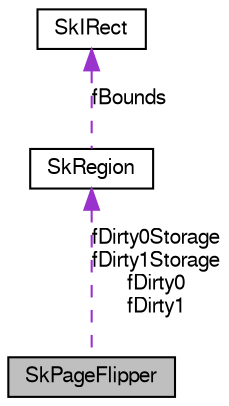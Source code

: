digraph G
{
  edge [fontname="FreeSans",fontsize="10",labelfontname="FreeSans",labelfontsize="10"];
  node [fontname="FreeSans",fontsize="10",shape=record];
  Node1 [label="SkPageFlipper",height=0.2,width=0.4,color="black", fillcolor="grey75", style="filled" fontcolor="black"];
  Node2 -> Node1 [dir=back,color="darkorchid3",fontsize="10",style="dashed",label="fDirty0Storage\nfDirty1Storage\nfDirty0\nfDirty1",fontname="FreeSans"];
  Node2 [label="SkRegion",height=0.2,width=0.4,color="black", fillcolor="white", style="filled",URL="$class_sk_region.html"];
  Node3 -> Node2 [dir=back,color="darkorchid3",fontsize="10",style="dashed",label="fBounds",fontname="FreeSans"];
  Node3 [label="SkIRect",height=0.2,width=0.4,color="black", fillcolor="white", style="filled",URL="$struct_sk_i_rect.html"];
}
